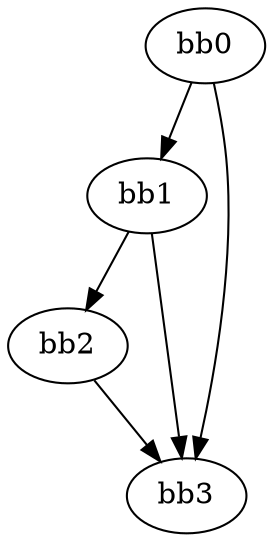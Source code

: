 digraph {
    0 [ label = "bb0\l" ]
    1 [ label = "bb1\l" ]
    2 [ label = "bb2\l" ]
    3 [ label = "bb3\l" ]
    0 -> 1 [ ]
    0 -> 3 [ ]
    1 -> 2 [ ]
    1 -> 3 [ ]
    2 -> 3 [ ]
}

